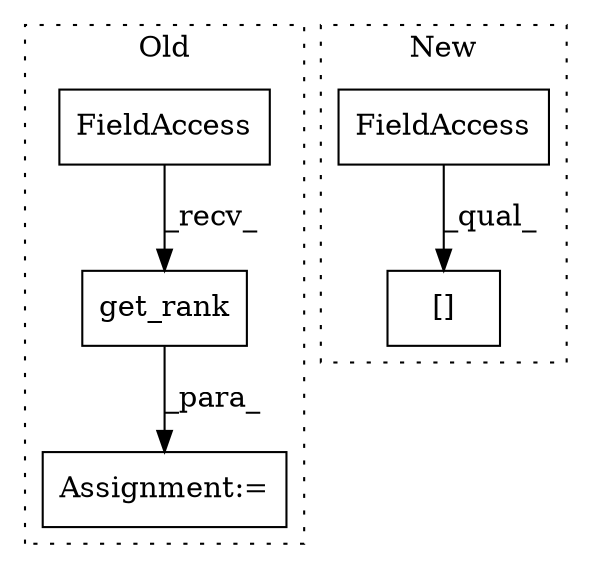 digraph G {
subgraph cluster0 {
1 [label="get_rank" a="32" s="1628" l="10" shape="box"];
3 [label="FieldAccess" a="22" s="1610" l="17" shape="box"];
4 [label="Assignment:=" a="7" s="1609" l="1" shape="box"];
label = "Old";
style="dotted";
}
subgraph cluster1 {
2 [label="[]" a="2" s="1511,1534" l="11,1" shape="box"];
5 [label="FieldAccess" a="22" s="1511" l="10" shape="box"];
label = "New";
style="dotted";
}
1 -> 4 [label="_para_"];
3 -> 1 [label="_recv_"];
5 -> 2 [label="_qual_"];
}